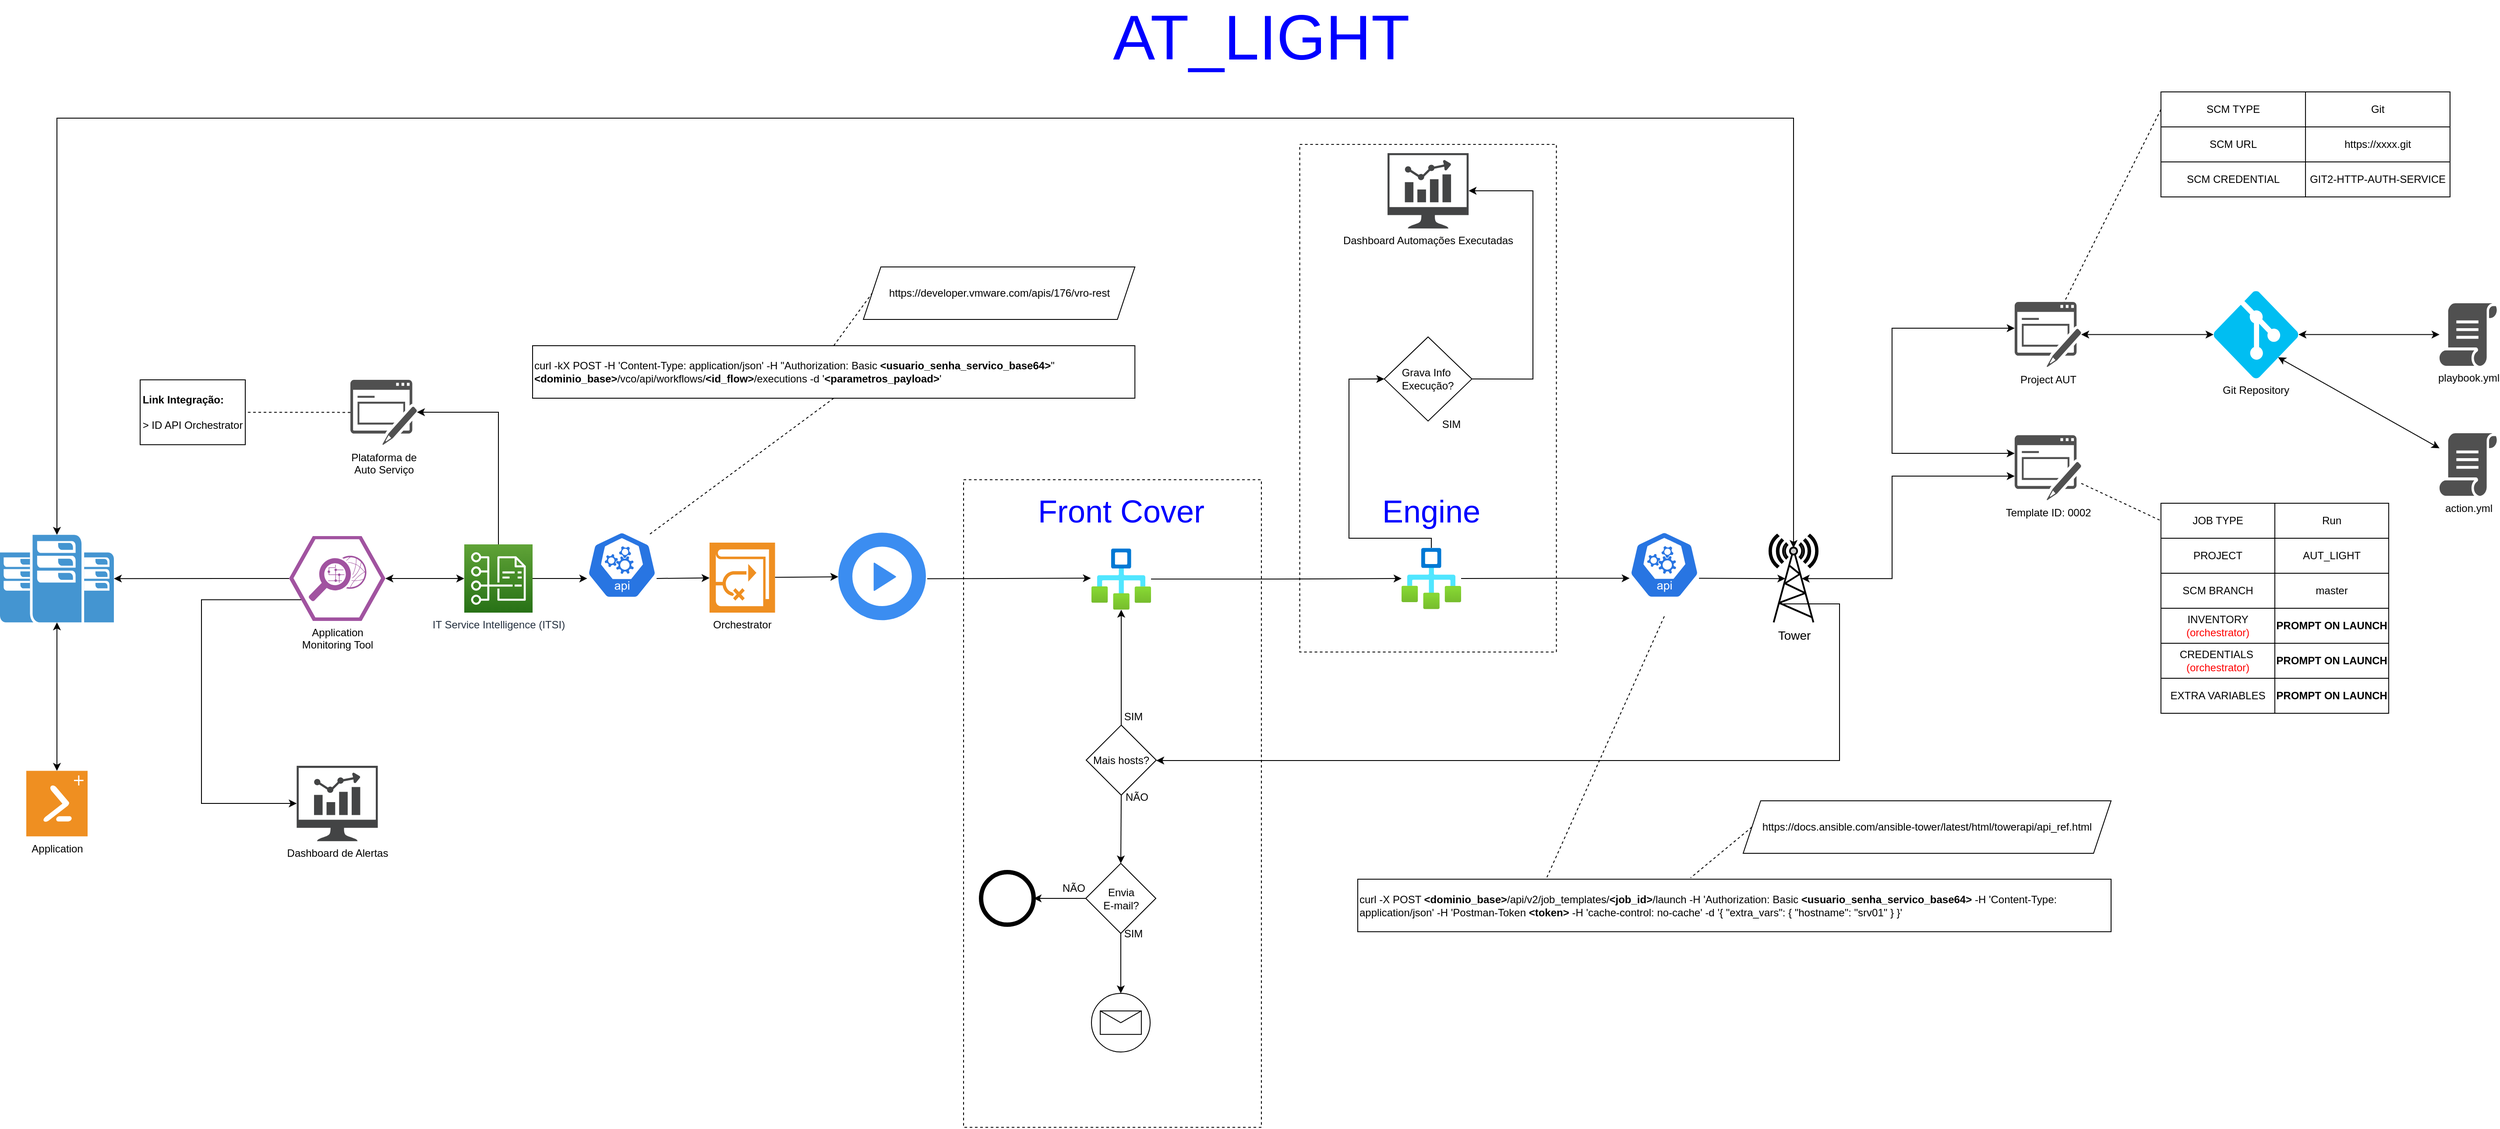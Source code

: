 <mxfile version="14.9.6" type="device"><diagram id="8mtzokOnQI0BH8-CBTKg" name="Página-1"><mxGraphModel dx="2249" dy="1991" grid="1" gridSize="10" guides="1" tooltips="1" connect="1" arrows="1" fold="1" page="1" pageScale="1" pageWidth="827" pageHeight="1169" math="0" shadow="0"><root><mxCell id="0"/><mxCell id="1" parent="0"/><mxCell id="JUAIKgMSGcR78V1vIOBp-9" value="" style="rounded=0;whiteSpace=wrap;html=1;dashed=1;" parent="1" vertex="1"><mxGeometry x="673.79" y="-960" width="293" height="580" as="geometry"/></mxCell><mxCell id="JUAIKgMSGcR78V1vIOBp-7" value="" style="rounded=0;whiteSpace=wrap;html=1;fillColor=#FFFFFF;dashed=1;" parent="1" vertex="1"><mxGeometry x="290" y="-576.9" width="340" height="740" as="geometry"/></mxCell><mxCell id="hrUodmMIo8D6uw4xbg42-2" value="" style="pointerEvents=1;shadow=0;dashed=0;html=1;strokeColor=none;fillColor=#4495D1;labelPosition=center;verticalLabelPosition=bottom;verticalAlign=top;align=center;outlineConnect=0;shape=mxgraph.veeam.data_center;" parent="1" vertex="1"><mxGeometry x="-810" y="-513.91" width="130" height="100" as="geometry"/></mxCell><mxCell id="hrUodmMIo8D6uw4xbg42-8" value="Application &lt;br&gt;Monitoring Tool" style="verticalLabelPosition=bottom;html=1;fillColor=#A153A0;strokeColor=#ffffff;verticalAlign=top;align=center;points=[[0,0.5,0],[0.125,0.25,0],[0.25,0,0],[0.5,0,0],[0.75,0,0],[0.875,0.25,0],[1,0.5,0],[0.875,0.75,0],[0.75,1,0],[0.5,1,0],[0.125,0.75,0]];pointerEvents=1;shape=mxgraph.cisco_safe.compositeIcon;bgIcon=mxgraph.cisco_safe.design.blank_device;resIcon=mxgraph.cisco_safe.design.monitoring_2;" parent="1" vertex="1"><mxGeometry x="-480" y="-512.37" width="110" height="96.75" as="geometry"/></mxCell><mxCell id="hrUodmMIo8D6uw4xbg42-10" value="" style="endArrow=classic;html=1;exitX=0;exitY=0.5;exitDx=0;exitDy=0;exitPerimeter=0;" parent="1" source="hrUodmMIo8D6uw4xbg42-8" target="hrUodmMIo8D6uw4xbg42-2" edge="1"><mxGeometry width="50" height="50" relative="1" as="geometry"><mxPoint x="-280" y="-71" as="sourcePoint"/><mxPoint x="-230" y="-121" as="targetPoint"/></mxGeometry></mxCell><mxCell id="hrUodmMIo8D6uw4xbg42-13" value="IT Service Intelligence (ITSI)" style="points=[[0,0,0],[0.25,0,0],[0.5,0,0],[0.75,0,0],[1,0,0],[0,1,0],[0.25,1,0],[0.5,1,0],[0.75,1,0],[1,1,0],[0,0.25,0],[0,0.5,0],[0,0.75,0],[1,0.25,0],[1,0.5,0],[1,0.75,0]];outlineConnect=0;fontColor=#232F3E;gradientColor=#60A337;gradientDirection=north;fillColor=#277116;strokeColor=#ffffff;dashed=0;verticalLabelPosition=bottom;verticalAlign=top;align=center;html=1;fontSize=12;fontStyle=0;aspect=fixed;shape=mxgraph.aws4.resourceIcon;resIcon=mxgraph.aws4.cost_and_usage_report;" parent="1" vertex="1"><mxGeometry x="-280" y="-503" width="78" height="78" as="geometry"/></mxCell><mxCell id="hrUodmMIo8D6uw4xbg42-14" value="" style="endArrow=classic;startArrow=classic;html=1;exitX=1;exitY=0.5;exitDx=0;exitDy=0;exitPerimeter=0;entryX=0;entryY=0.5;entryDx=0;entryDy=0;entryPerimeter=0;" parent="1" source="hrUodmMIo8D6uw4xbg42-8" target="hrUodmMIo8D6uw4xbg42-13" edge="1"><mxGeometry width="50" height="50" relative="1" as="geometry"><mxPoint x="-360" y="-81" as="sourcePoint"/><mxPoint x="-240" y="-81" as="targetPoint"/></mxGeometry></mxCell><mxCell id="hrUodmMIo8D6uw4xbg42-15" value="Orchestrator" style="shadow=0;dashed=0;html=1;strokeColor=none;fillColor=#EF8F21;labelPosition=center;verticalLabelPosition=bottom;verticalAlign=top;align=center;outlineConnect=0;shape=mxgraph.veeam.availability_orchestrator;" parent="1" vertex="1"><mxGeometry y="-505" width="74.8" height="80" as="geometry"/></mxCell><mxCell id="hrUodmMIo8D6uw4xbg42-18" value="curl -kX POST -H 'Content-Type: application/json' -H &quot;Authorization: Basic &lt;b&gt;&amp;lt;usuario_senha_servico_base64&amp;gt;&lt;/b&gt;&quot; &lt;b&gt;&amp;lt;dominio_base&amp;gt;&lt;/b&gt;/vco/api/workflows/&lt;b&gt;&amp;lt;id_flow&amp;gt;&lt;/b&gt;/executions -d '&lt;b&gt;&amp;lt;parametros_payload&amp;gt;&lt;/b&gt;'" style="rounded=0;whiteSpace=wrap;html=1;align=left;" parent="1" vertex="1"><mxGeometry x="-202" y="-730" width="687.6" height="60" as="geometry"/></mxCell><mxCell id="hrUodmMIo8D6uw4xbg42-19" value="" style="endArrow=none;dashed=1;html=1;exitX=0.5;exitY=1;exitDx=0;exitDy=0;entryX=0.9;entryY=0.2;entryDx=0;entryDy=0;entryPerimeter=0;" parent="1" source="hrUodmMIo8D6uw4xbg42-18" target="hrUodmMIo8D6uw4xbg42-23" edge="1"><mxGeometry width="50" height="50" relative="1" as="geometry"><mxPoint x="-430" y="-181" as="sourcePoint"/><mxPoint x="-130" y="-486.271" as="targetPoint"/></mxGeometry></mxCell><mxCell id="hrUodmMIo8D6uw4xbg42-20" value="" style="endArrow=classic;html=1;exitX=0.995;exitY=0.63;exitDx=0;exitDy=0;exitPerimeter=0;" parent="1" source="hrUodmMIo8D6uw4xbg42-23" target="hrUodmMIo8D6uw4xbg42-15" edge="1"><mxGeometry width="50" height="50" relative="1" as="geometry"><mxPoint x="-93.2" y="-464.155" as="sourcePoint"/><mxPoint x="-400" y="-111" as="targetPoint"/></mxGeometry></mxCell><mxCell id="hrUodmMIo8D6uw4xbg42-23" value="" style="html=1;dashed=0;whitespace=wrap;fillColor=#2875E2;strokeColor=#ffffff;points=[[0.005,0.63,0],[0.1,0.2,0],[0.9,0.2,0],[0.5,0,0],[0.995,0.63,0],[0.72,0.99,0],[0.5,1,0],[0.28,0.99,0]];shape=mxgraph.kubernetes.icon;prIcon=api" parent="1" vertex="1"><mxGeometry x="-140" y="-538.4" width="80" height="118" as="geometry"/></mxCell><mxCell id="hrUodmMIo8D6uw4xbg42-24" value="Application" style="shadow=0;dashed=0;html=1;strokeColor=none;fillColor=#EF8F21;labelPosition=center;verticalLabelPosition=bottom;verticalAlign=top;align=center;outlineConnect=0;shape=mxgraph.veeam.2d.powershell_extension;" parent="1" vertex="1"><mxGeometry x="-780" y="-244.21" width="70" height="74.8" as="geometry"/></mxCell><mxCell id="hrUodmMIo8D6uw4xbg42-25" value="" style="endArrow=classic;startArrow=classic;html=1;" parent="1" source="hrUodmMIo8D6uw4xbg42-24" target="hrUodmMIo8D6uw4xbg42-2" edge="1"><mxGeometry width="50" height="50" relative="1" as="geometry"><mxPoint x="-400" y="-150.91" as="sourcePoint"/><mxPoint x="-350" y="-200.91" as="targetPoint"/></mxGeometry></mxCell><mxCell id="hrUodmMIo8D6uw4xbg42-28" value="" style="endArrow=classic;html=1;entryX=0.005;entryY=0.63;entryDx=0;entryDy=0;entryPerimeter=0;endFill=1;" parent="1" target="hrUodmMIo8D6uw4xbg42-23" edge="1"><mxGeometry width="50" height="50" relative="1" as="geometry"><mxPoint x="-202" y="-464" as="sourcePoint"/><mxPoint x="-150" y="-461" as="targetPoint"/></mxGeometry></mxCell><mxCell id="hrUodmMIo8D6uw4xbg42-26" value="" style="aspect=fixed;html=1;points=[];align=center;image;fontSize=12;image=img/lib/azure2/general/Workflow.svg;" parent="1" vertex="1"><mxGeometry x="436" y="-498.36" width="68" height="70" as="geometry"/></mxCell><mxCell id="hrUodmMIo8D6uw4xbg42-29" value="" style="endArrow=classic;html=1;" parent="1" source="hrUodmMIo8D6uw4xbg42-15" target="BDwKQu6M40_3G6sZ1BC3-562" edge="1"><mxGeometry width="50" height="50" relative="1" as="geometry"><mxPoint x="280.8" y="-459.907" as="sourcePoint"/><mxPoint x="80" y="-191" as="targetPoint"/></mxGeometry></mxCell><mxCell id="hrUodmMIo8D6uw4xbg42-30" value="&lt;font style=&quot;font-size: 36px&quot; color=&quot;#0000ff&quot;&gt;Front Cover&lt;/font&gt;" style="text;html=1;strokeColor=none;fillColor=none;align=center;verticalAlign=middle;whiteSpace=wrap;rounded=0;" parent="1" vertex="1"><mxGeometry x="355" y="-571.37" width="230" height="60" as="geometry"/></mxCell><mxCell id="hrUodmMIo8D6uw4xbg42-32" value="&lt;div style=&quot;text-align: left&quot;&gt;&lt;b&gt;Link Integração:&lt;br&gt;&lt;br&gt;&lt;/b&gt;&lt;/div&gt;&amp;gt; ID API Orchestrator" style="rounded=0;whiteSpace=wrap;html=1;" parent="1" vertex="1"><mxGeometry x="-650" y="-691" width="120" height="74.12" as="geometry"/></mxCell><mxCell id="hrUodmMIo8D6uw4xbg42-33" value="" style="endArrow=none;dashed=1;html=1;entryX=1;entryY=0.5;entryDx=0;entryDy=0;" parent="1" source="hrUodmMIo8D6uw4xbg42-34" target="hrUodmMIo8D6uw4xbg42-32" edge="1"><mxGeometry width="50" height="50" relative="1" as="geometry"><mxPoint x="-360" y="-601" as="sourcePoint"/><mxPoint x="-360" y="-591" as="targetPoint"/></mxGeometry></mxCell><mxCell id="hrUodmMIo8D6uw4xbg42-34" value="Plataforma de&lt;br&gt;Auto Serviço" style="pointerEvents=1;shadow=0;dashed=0;html=1;strokeColor=none;fillColor=#505050;labelPosition=center;verticalLabelPosition=bottom;verticalAlign=top;outlineConnect=0;align=center;shape=mxgraph.office.concepts.form;" parent="1" vertex="1"><mxGeometry x="-410" y="-691" width="76" height="74.5" as="geometry"/></mxCell><mxCell id="hrUodmMIo8D6uw4xbg42-35" value="" style="endArrow=classic;html=1;exitX=0.5;exitY=0;exitDx=0;exitDy=0;exitPerimeter=0;rounded=0;edgeStyle=orthogonalEdgeStyle;" parent="1" source="hrUodmMIo8D6uw4xbg42-13" target="hrUodmMIo8D6uw4xbg42-34" edge="1"><mxGeometry width="50" height="50" relative="1" as="geometry"><mxPoint x="-270" y="-271" as="sourcePoint"/><mxPoint x="-220" y="-321" as="targetPoint"/><Array as="points"><mxPoint x="-241" y="-654"/></Array></mxGeometry></mxCell><mxCell id="BDwKQu6M40_3G6sZ1BC3-98" value="" style="endArrow=classic;html=1;edgeStyle=orthogonalEdgeStyle;rounded=0;" parent="1" source="hrUodmMIo8D6uw4xbg42-26" target="BDwKQu6M40_3G6sZ1BC3-363" edge="1"><mxGeometry width="50" height="50" relative="1" as="geometry"><mxPoint x="726" y="180.09" as="sourcePoint"/><mxPoint x="720" y="-463" as="targetPoint"/></mxGeometry></mxCell><mxCell id="BDwKQu6M40_3G6sZ1BC3-105" value="action.yml" style="pointerEvents=1;shadow=0;dashed=0;html=1;strokeColor=none;fillColor=#505050;labelPosition=center;verticalLabelPosition=bottom;verticalAlign=top;outlineConnect=0;align=center;shape=mxgraph.office.concepts.script;" parent="1" vertex="1"><mxGeometry x="1974.94" y="-630.0" width="66" height="71.62" as="geometry"/></mxCell><mxCell id="BDwKQu6M40_3G6sZ1BC3-363" value="" style="aspect=fixed;html=1;points=[];align=center;image;fontSize=12;image=img/lib/azure2/general/Workflow.svg;" parent="1" vertex="1"><mxGeometry x="790" y="-499" width="68" height="70" as="geometry"/></mxCell><mxCell id="BDwKQu6M40_3G6sZ1BC3-364" value="&lt;font style=&quot;font-size: 36px&quot; color=&quot;#0000ff&quot;&gt;Engine&lt;/font&gt;" style="text;html=1;strokeColor=none;fillColor=none;align=center;verticalAlign=middle;whiteSpace=wrap;rounded=0;" parent="1" vertex="1"><mxGeometry x="709" y="-571.37" width="230" height="60" as="geometry"/></mxCell><mxCell id="BDwKQu6M40_3G6sZ1BC3-461" value="Dashboard Automações Executadas" style="pointerEvents=1;shadow=0;dashed=0;html=1;strokeColor=none;fillColor=#434445;aspect=fixed;labelPosition=center;verticalLabelPosition=bottom;verticalAlign=top;align=center;outlineConnect=0;shape=mxgraph.vvd.nsx_dashboard;" parent="1" vertex="1"><mxGeometry x="774" y="-950.0" width="92.58" height="86.1" as="geometry"/></mxCell><mxCell id="BDwKQu6M40_3G6sZ1BC3-462" value="Grava Info&amp;nbsp;&lt;br&gt;Execução?" style="rhombus;whiteSpace=wrap;html=1;" parent="1" vertex="1"><mxGeometry x="770.29" y="-740" width="100" height="96.1" as="geometry"/></mxCell><mxCell id="BDwKQu6M40_3G6sZ1BC3-463" value="" style="endArrow=classic;html=1;strokeColor=#000000;exitX=1;exitY=0.5;exitDx=0;exitDy=0;edgeStyle=orthogonalEdgeStyle;rounded=0;" parent="1" source="BDwKQu6M40_3G6sZ1BC3-462" target="BDwKQu6M40_3G6sZ1BC3-461" edge="1"><mxGeometry width="50" height="50" relative="1" as="geometry"><mxPoint x="1171.21" y="-1661.27" as="sourcePoint"/><mxPoint x="1221.21" y="-1711.27" as="targetPoint"/><Array as="points"><mxPoint x="940" y="-692"/><mxPoint x="940" y="-907"/></Array></mxGeometry></mxCell><mxCell id="BDwKQu6M40_3G6sZ1BC3-490" value="&lt;font style=&quot;font-size: 14px&quot;&gt;Tower&lt;/font&gt;" style="verticalAlign=top;verticalLabelPosition=bottom;labelPosition=center;align=center;html=1;outlineConnect=0;fillColor=#CCCCCC;gradientColor=none;gradientDirection=north;strokeWidth=2;shape=mxgraph.networks.radio_tower;" parent="1" vertex="1"><mxGeometry x="1210" y="-513.91" width="55" height="100" as="geometry"/></mxCell><mxCell id="BDwKQu6M40_3G6sZ1BC3-491" value="" style="endArrow=classic;html=1;strokeColor=#000000;entryX=0.005;entryY=0.63;entryDx=0;entryDy=0;entryPerimeter=0;" parent="1" source="BDwKQu6M40_3G6sZ1BC3-363" target="BDwKQu6M40_3G6sZ1BC3-493" edge="1"><mxGeometry width="50" height="50" relative="1" as="geometry"><mxPoint x="1443" y="-1211.704" as="sourcePoint"/><mxPoint x="1730" y="-1070" as="targetPoint"/></mxGeometry></mxCell><mxCell id="BDwKQu6M40_3G6sZ1BC3-493" value="" style="html=1;dashed=0;whitespace=wrap;fillColor=#2875E2;strokeColor=#ffffff;points=[[0.005,0.63,0],[0.1,0.2,0],[0.9,0.2,0],[0.5,0,0],[0.995,0.63,0],[0.72,0.99,0],[0.5,1,0],[0.28,0.99,0]];shape=mxgraph.kubernetes.icon;prIcon=api" parent="1" vertex="1"><mxGeometry x="1050" y="-538.4" width="80" height="117.62" as="geometry"/></mxCell><mxCell id="BDwKQu6M40_3G6sZ1BC3-495" value="" style="endArrow=classic;html=1;strokeColor=#000000;exitX=0.995;exitY=0.63;exitDx=0;exitDy=0;exitPerimeter=0;entryX=0.33;entryY=0.5;entryDx=0;entryDy=0;entryPerimeter=0;" parent="1" source="BDwKQu6M40_3G6sZ1BC3-493" target="BDwKQu6M40_3G6sZ1BC3-490" edge="1"><mxGeometry width="50" height="50" relative="1" as="geometry"><mxPoint x="1750" y="-590" as="sourcePoint"/><mxPoint x="1800" y="-640" as="targetPoint"/></mxGeometry></mxCell><mxCell id="BDwKQu6M40_3G6sZ1BC3-497" value="Template ID: 0002" style="pointerEvents=1;shadow=0;dashed=0;html=1;strokeColor=none;fillColor=#505050;labelPosition=center;verticalLabelPosition=bottom;verticalAlign=top;outlineConnect=0;align=center;shape=mxgraph.office.concepts.form;" parent="1" vertex="1"><mxGeometry x="1489.94" y="-627.78" width="76" height="74.5" as="geometry"/></mxCell><mxCell id="BDwKQu6M40_3G6sZ1BC3-498" value="" style="shape=table;html=1;whiteSpace=wrap;startSize=0;container=1;collapsible=0;childLayout=tableLayout;" parent="1" vertex="1"><mxGeometry x="1656.94" y="-550" width="260" height="240" as="geometry"/></mxCell><mxCell id="BDwKQu6M40_3G6sZ1BC3-502" style="shape=partialRectangle;html=1;whiteSpace=wrap;collapsible=0;dropTarget=0;pointerEvents=0;fillColor=none;top=0;left=0;bottom=0;right=0;points=[[0,0.5],[1,0.5]];portConstraint=eastwest;" parent="BDwKQu6M40_3G6sZ1BC3-498" vertex="1"><mxGeometry width="260" height="40" as="geometry"/></mxCell><mxCell id="BDwKQu6M40_3G6sZ1BC3-503" value="&lt;span&gt;JOB TYPE&lt;/span&gt;" style="shape=partialRectangle;html=1;whiteSpace=wrap;connectable=0;fillColor=none;top=0;left=0;bottom=0;right=0;overflow=hidden;pointerEvents=1;" parent="BDwKQu6M40_3G6sZ1BC3-502" vertex="1"><mxGeometry width="130" height="40" as="geometry"/></mxCell><mxCell id="BDwKQu6M40_3G6sZ1BC3-504" value="Run" style="shape=partialRectangle;html=1;whiteSpace=wrap;connectable=0;fillColor=none;top=0;left=0;bottom=0;right=0;overflow=hidden;pointerEvents=1;" parent="BDwKQu6M40_3G6sZ1BC3-502" vertex="1"><mxGeometry x="130" width="130" height="40" as="geometry"/></mxCell><mxCell id="BDwKQu6M40_3G6sZ1BC3-505" style="shape=partialRectangle;html=1;whiteSpace=wrap;collapsible=0;dropTarget=0;pointerEvents=0;fillColor=none;top=0;left=0;bottom=0;right=0;points=[[0,0.5],[1,0.5]];portConstraint=eastwest;" parent="BDwKQu6M40_3G6sZ1BC3-498" vertex="1"><mxGeometry y="40" width="260" height="40" as="geometry"/></mxCell><mxCell id="BDwKQu6M40_3G6sZ1BC3-506" value="PROJECT" style="shape=partialRectangle;html=1;whiteSpace=wrap;connectable=0;fillColor=none;top=0;left=0;bottom=0;right=0;overflow=hidden;pointerEvents=1;" parent="BDwKQu6M40_3G6sZ1BC3-505" vertex="1"><mxGeometry width="130" height="40" as="geometry"/></mxCell><mxCell id="BDwKQu6M40_3G6sZ1BC3-507" value="AUT_LIGHT" style="shape=partialRectangle;html=1;whiteSpace=wrap;connectable=0;fillColor=none;top=0;left=0;bottom=0;right=0;overflow=hidden;pointerEvents=1;" parent="BDwKQu6M40_3G6sZ1BC3-505" vertex="1"><mxGeometry x="130" width="130" height="40" as="geometry"/></mxCell><mxCell id="BDwKQu6M40_3G6sZ1BC3-508" style="shape=partialRectangle;html=1;whiteSpace=wrap;collapsible=0;dropTarget=0;pointerEvents=0;fillColor=none;top=0;left=0;bottom=0;right=0;points=[[0,0.5],[1,0.5]];portConstraint=eastwest;" parent="BDwKQu6M40_3G6sZ1BC3-498" vertex="1"><mxGeometry y="80" width="260" height="40" as="geometry"/></mxCell><mxCell id="BDwKQu6M40_3G6sZ1BC3-509" value="SCM BRANCH" style="shape=partialRectangle;html=1;whiteSpace=wrap;connectable=0;fillColor=none;top=0;left=0;bottom=0;right=0;overflow=hidden;pointerEvents=1;" parent="BDwKQu6M40_3G6sZ1BC3-508" vertex="1"><mxGeometry width="130" height="40" as="geometry"/></mxCell><mxCell id="BDwKQu6M40_3G6sZ1BC3-510" value="master" style="shape=partialRectangle;html=1;whiteSpace=wrap;connectable=0;fillColor=none;top=0;left=0;bottom=0;right=0;overflow=hidden;pointerEvents=1;" parent="BDwKQu6M40_3G6sZ1BC3-508" vertex="1"><mxGeometry x="130" width="130" height="40" as="geometry"/></mxCell><mxCell id="BDwKQu6M40_3G6sZ1BC3-511" style="shape=partialRectangle;html=1;whiteSpace=wrap;collapsible=0;dropTarget=0;pointerEvents=0;fillColor=none;top=0;left=0;bottom=0;right=0;points=[[0,0.5],[1,0.5]];portConstraint=eastwest;" parent="BDwKQu6M40_3G6sZ1BC3-498" vertex="1"><mxGeometry y="120" width="260" height="40" as="geometry"/></mxCell><mxCell id="BDwKQu6M40_3G6sZ1BC3-512" value="INVENTORY &lt;font color=&quot;#ff0000&quot;&gt;(orchestrator)&lt;/font&gt;" style="shape=partialRectangle;html=1;whiteSpace=wrap;connectable=0;fillColor=none;top=0;left=0;bottom=0;right=0;overflow=hidden;pointerEvents=1;" parent="BDwKQu6M40_3G6sZ1BC3-511" vertex="1"><mxGeometry width="130" height="40" as="geometry"/></mxCell><mxCell id="BDwKQu6M40_3G6sZ1BC3-513" value="&lt;b&gt;PROMPT ON LAUNCH&lt;/b&gt;" style="shape=partialRectangle;html=1;whiteSpace=wrap;connectable=0;fillColor=none;top=0;left=0;bottom=0;right=0;overflow=hidden;pointerEvents=1;" parent="BDwKQu6M40_3G6sZ1BC3-511" vertex="1"><mxGeometry x="130" width="130" height="40" as="geometry"/></mxCell><mxCell id="BDwKQu6M40_3G6sZ1BC3-514" style="shape=partialRectangle;html=1;whiteSpace=wrap;collapsible=0;dropTarget=0;pointerEvents=0;fillColor=none;top=0;left=0;bottom=0;right=0;points=[[0,0.5],[1,0.5]];portConstraint=eastwest;" parent="BDwKQu6M40_3G6sZ1BC3-498" vertex="1"><mxGeometry y="160" width="260" height="40" as="geometry"/></mxCell><mxCell id="BDwKQu6M40_3G6sZ1BC3-515" value="CREDENTIALS&amp;nbsp;&lt;br&gt;&lt;span style=&quot;color: rgb(255 , 0 , 0)&quot;&gt;(orchestrator)&lt;/span&gt;" style="shape=partialRectangle;html=1;whiteSpace=wrap;connectable=0;fillColor=none;top=0;left=0;bottom=0;right=0;overflow=hidden;pointerEvents=1;" parent="BDwKQu6M40_3G6sZ1BC3-514" vertex="1"><mxGeometry width="130" height="40" as="geometry"/></mxCell><mxCell id="BDwKQu6M40_3G6sZ1BC3-516" value="&lt;b&gt;PROMPT ON LAUNCH&lt;/b&gt;" style="shape=partialRectangle;html=1;whiteSpace=wrap;connectable=0;fillColor=none;top=0;left=0;bottom=0;right=0;overflow=hidden;pointerEvents=1;" parent="BDwKQu6M40_3G6sZ1BC3-514" vertex="1"><mxGeometry x="130" width="130" height="40" as="geometry"/></mxCell><mxCell id="BDwKQu6M40_3G6sZ1BC3-520" style="shape=partialRectangle;html=1;whiteSpace=wrap;collapsible=0;dropTarget=0;pointerEvents=0;fillColor=none;top=0;left=0;bottom=0;right=0;points=[[0,0.5],[1,0.5]];portConstraint=eastwest;" parent="BDwKQu6M40_3G6sZ1BC3-498" vertex="1"><mxGeometry y="200" width="260" height="40" as="geometry"/></mxCell><mxCell id="BDwKQu6M40_3G6sZ1BC3-521" value="EXTRA VARIABLES" style="shape=partialRectangle;html=1;whiteSpace=wrap;connectable=0;fillColor=none;top=0;left=0;bottom=0;right=0;overflow=hidden;pointerEvents=1;" parent="BDwKQu6M40_3G6sZ1BC3-520" vertex="1"><mxGeometry width="130" height="40" as="geometry"/></mxCell><mxCell id="BDwKQu6M40_3G6sZ1BC3-522" value="&lt;b&gt;PROMPT ON LAUNCH&lt;/b&gt;" style="shape=partialRectangle;html=1;whiteSpace=wrap;connectable=0;fillColor=none;top=0;left=0;bottom=0;right=0;overflow=hidden;pointerEvents=1;" parent="BDwKQu6M40_3G6sZ1BC3-520" vertex="1"><mxGeometry x="130" width="130" height="40" as="geometry"/></mxCell><mxCell id="BDwKQu6M40_3G6sZ1BC3-525" value="" style="endArrow=classic;html=1;fontColor=#000000;strokeColor=#000000;endFill=1;edgeStyle=orthogonalEdgeStyle;rounded=0;startArrow=classic;startFill=1;exitX=0.67;exitY=0.5;exitDx=0;exitDy=0;exitPerimeter=0;" parent="1" source="BDwKQu6M40_3G6sZ1BC3-490" target="BDwKQu6M40_3G6sZ1BC3-497" edge="1"><mxGeometry width="50" height="50" relative="1" as="geometry"><mxPoint x="1320" y="-311" as="sourcePoint"/><mxPoint x="1913" y="-300" as="targetPoint"/><Array as="points"><mxPoint x="1350" y="-464"/><mxPoint x="1350" y="-581"/></Array></mxGeometry></mxCell><mxCell id="BDwKQu6M40_3G6sZ1BC3-526" value="Project AUT" style="pointerEvents=1;shadow=0;dashed=0;html=1;strokeColor=none;fillColor=#505050;labelPosition=center;verticalLabelPosition=bottom;verticalAlign=top;outlineConnect=0;align=center;shape=mxgraph.office.concepts.form;" parent="1" vertex="1"><mxGeometry x="1489.94" y="-780.0" width="76" height="74.5" as="geometry"/></mxCell><mxCell id="BDwKQu6M40_3G6sZ1BC3-527" value="" style="shape=table;html=1;whiteSpace=wrap;startSize=0;container=1;collapsible=0;childLayout=tableLayout;" parent="1" vertex="1"><mxGeometry x="1656.94" y="-1020.0" width="330" height="120" as="geometry"/></mxCell><mxCell id="BDwKQu6M40_3G6sZ1BC3-528" style="shape=partialRectangle;html=1;whiteSpace=wrap;collapsible=0;dropTarget=0;pointerEvents=0;fillColor=none;top=0;left=0;bottom=0;right=0;points=[[0,0.5],[1,0.5]];portConstraint=eastwest;" parent="BDwKQu6M40_3G6sZ1BC3-527" vertex="1"><mxGeometry width="330" height="40" as="geometry"/></mxCell><mxCell id="BDwKQu6M40_3G6sZ1BC3-529" value="SCM TYPE" style="shape=partialRectangle;html=1;whiteSpace=wrap;connectable=0;fillColor=none;top=0;left=0;bottom=0;right=0;overflow=hidden;pointerEvents=1;" parent="BDwKQu6M40_3G6sZ1BC3-528" vertex="1"><mxGeometry width="165" height="40" as="geometry"/></mxCell><mxCell id="BDwKQu6M40_3G6sZ1BC3-530" value="Git" style="shape=partialRectangle;html=1;whiteSpace=wrap;connectable=0;fillColor=none;top=0;left=0;bottom=0;right=0;overflow=hidden;pointerEvents=1;" parent="BDwKQu6M40_3G6sZ1BC3-528" vertex="1"><mxGeometry x="165" width="165" height="40" as="geometry"/></mxCell><mxCell id="BDwKQu6M40_3G6sZ1BC3-531" style="shape=partialRectangle;html=1;whiteSpace=wrap;collapsible=0;dropTarget=0;pointerEvents=0;fillColor=none;top=0;left=0;bottom=0;right=0;points=[[0,0.5],[1,0.5]];portConstraint=eastwest;" parent="BDwKQu6M40_3G6sZ1BC3-527" vertex="1"><mxGeometry y="40" width="330" height="40" as="geometry"/></mxCell><mxCell id="BDwKQu6M40_3G6sZ1BC3-532" value="SCM URL" style="shape=partialRectangle;html=1;whiteSpace=wrap;connectable=0;fillColor=none;top=0;left=0;bottom=0;right=0;overflow=hidden;pointerEvents=1;" parent="BDwKQu6M40_3G6sZ1BC3-531" vertex="1"><mxGeometry width="165" height="40" as="geometry"/></mxCell><mxCell id="BDwKQu6M40_3G6sZ1BC3-533" value="https://xxxx.git" style="shape=partialRectangle;html=1;whiteSpace=wrap;connectable=0;fillColor=none;top=0;left=0;bottom=0;right=0;overflow=hidden;pointerEvents=1;" parent="BDwKQu6M40_3G6sZ1BC3-531" vertex="1"><mxGeometry x="165" width="165" height="40" as="geometry"/></mxCell><mxCell id="BDwKQu6M40_3G6sZ1BC3-534" style="shape=partialRectangle;html=1;whiteSpace=wrap;collapsible=0;dropTarget=0;pointerEvents=0;fillColor=none;top=0;left=0;bottom=0;right=0;points=[[0,0.5],[1,0.5]];portConstraint=eastwest;" parent="BDwKQu6M40_3G6sZ1BC3-527" vertex="1"><mxGeometry y="80" width="330" height="40" as="geometry"/></mxCell><mxCell id="BDwKQu6M40_3G6sZ1BC3-535" value="SCM CREDENTIAL" style="shape=partialRectangle;html=1;whiteSpace=wrap;connectable=0;fillColor=none;top=0;left=0;bottom=0;right=0;overflow=hidden;pointerEvents=1;" parent="BDwKQu6M40_3G6sZ1BC3-534" vertex="1"><mxGeometry width="165" height="40" as="geometry"/></mxCell><mxCell id="BDwKQu6M40_3G6sZ1BC3-536" value="GIT2-HTTP-AUTH-SERVICE" style="shape=partialRectangle;html=1;whiteSpace=wrap;connectable=0;fillColor=none;top=0;left=0;bottom=0;right=0;overflow=hidden;pointerEvents=1;" parent="BDwKQu6M40_3G6sZ1BC3-534" vertex="1"><mxGeometry x="165" width="165" height="40" as="geometry"/></mxCell><mxCell id="BDwKQu6M40_3G6sZ1BC3-547" value="" style="endArrow=classic;html=1;fontColor=#000000;strokeColor=#000000;startArrow=classic;startFill=1;rounded=0;edgeStyle=orthogonalEdgeStyle;" parent="1" source="BDwKQu6M40_3G6sZ1BC3-497" target="BDwKQu6M40_3G6sZ1BC3-526" edge="1"><mxGeometry width="50" height="50" relative="1" as="geometry"><mxPoint x="1619.94" y="-337.25" as="sourcePoint"/><mxPoint x="1669.94" y="-387.25" as="targetPoint"/><Array as="points"><mxPoint x="1349.94" y="-607"/><mxPoint x="1349.94" y="-750"/></Array></mxGeometry></mxCell><mxCell id="BDwKQu6M40_3G6sZ1BC3-548" value="Git Repository" style="verticalLabelPosition=bottom;html=1;verticalAlign=top;align=center;strokeColor=none;fillColor=#00BEF2;shape=mxgraph.azure.git_repository;fontColor=#000000;" parent="1" vertex="1"><mxGeometry x="1716.94" y="-792.75" width="97" height="100" as="geometry"/></mxCell><mxCell id="BDwKQu6M40_3G6sZ1BC3-549" value="" style="endArrow=classic;startArrow=classic;html=1;fontColor=#000000;strokeColor=#000000;entryX=0;entryY=0.5;entryDx=0;entryDy=0;entryPerimeter=0;" parent="1" source="BDwKQu6M40_3G6sZ1BC3-526" target="BDwKQu6M40_3G6sZ1BC3-548" edge="1"><mxGeometry width="50" height="50" relative="1" as="geometry"><mxPoint x="1889.94" y="-442.59" as="sourcePoint"/><mxPoint x="1939.94" y="-492.59" as="targetPoint"/></mxGeometry></mxCell><mxCell id="BDwKQu6M40_3G6sZ1BC3-550" value="playbook.yml" style="pointerEvents=1;shadow=0;dashed=0;html=1;strokeColor=none;fillColor=#505050;labelPosition=center;verticalLabelPosition=bottom;verticalAlign=top;outlineConnect=0;align=center;shape=mxgraph.office.concepts.script;" parent="1" vertex="1"><mxGeometry x="1974.94" y="-778.56" width="66" height="71.62" as="geometry"/></mxCell><mxCell id="BDwKQu6M40_3G6sZ1BC3-551" value="" style="endArrow=classic;html=1;fontColor=#000000;strokeColor=#000000;exitX=1;exitY=0.5;exitDx=0;exitDy=0;exitPerimeter=0;startArrow=classic;startFill=1;" parent="1" source="BDwKQu6M40_3G6sZ1BC3-548" target="BDwKQu6M40_3G6sZ1BC3-550" edge="1"><mxGeometry width="50" height="50" relative="1" as="geometry"><mxPoint x="2196.94" y="-142.25" as="sourcePoint"/><mxPoint x="2246.94" y="-192.25" as="targetPoint"/></mxGeometry></mxCell><mxCell id="BDwKQu6M40_3G6sZ1BC3-553" value="Mais hosts?" style="rhombus;whiteSpace=wrap;html=1;fontColor=#000000;strokeColor=#000000;" parent="1" vertex="1"><mxGeometry x="430" y="-296.46" width="80" height="80" as="geometry"/></mxCell><mxCell id="BDwKQu6M40_3G6sZ1BC3-556" value="" style="endArrow=classic;html=1;fontColor=#000000;strokeColor=#000000;edgeStyle=orthogonalEdgeStyle;startArrow=classic;startFill=1;rounded=0;exitX=0.5;exitY=0.15;exitDx=0;exitDy=0;exitPerimeter=0;" parent="1" source="BDwKQu6M40_3G6sZ1BC3-490" target="hrUodmMIo8D6uw4xbg42-2" edge="1"><mxGeometry width="50" height="50" relative="1" as="geometry"><mxPoint x="1070" y="-780" as="sourcePoint"/><mxPoint x="2168" y="-1380" as="targetPoint"/><Array as="points"><mxPoint x="1238" y="-990"/><mxPoint x="-745" y="-990"/></Array></mxGeometry></mxCell><mxCell id="BDwKQu6M40_3G6sZ1BC3-558" value="SIM" style="text;html=1;strokeColor=none;fillColor=none;align=center;verticalAlign=middle;whiteSpace=wrap;rounded=0;fontColor=#000000;" parent="1" vertex="1"><mxGeometry x="826.58" y="-650" width="40" height="20" as="geometry"/></mxCell><mxCell id="BDwKQu6M40_3G6sZ1BC3-560" value="SIM" style="text;html=1;strokeColor=none;fillColor=none;align=center;verticalAlign=middle;whiteSpace=wrap;rounded=0;fontColor=#000000;" parent="1" vertex="1"><mxGeometry x="464" y="-316.46" width="40" height="20" as="geometry"/></mxCell><mxCell id="BDwKQu6M40_3G6sZ1BC3-563" value="" style="points=[[0.145,0.145,0],[0.5,0,0],[0.855,0.145,0],[1,0.5,0],[0.855,0.855,0],[0.5,1,0],[0.145,0.855,0],[0,0.5,0]];shape=mxgraph.bpmn.event;html=1;verticalLabelPosition=bottom;labelBackgroundColor=#ffffff;verticalAlign=top;align=center;perimeter=ellipsePerimeter;outlineConnect=0;aspect=fixed;outline=standard;symbol=message;fontColor=#000000;strokeColor=#000000;" parent="1" vertex="1"><mxGeometry x="436" y="10.0" width="67" height="67" as="geometry"/></mxCell><mxCell id="BDwKQu6M40_3G6sZ1BC3-562" value="" style="html=1;aspect=fixed;strokeColor=none;shadow=0;align=center;verticalAlign=top;fillColor=#3B8DF1;shape=mxgraph.gcp2.play_start;fontColor=#000000;" parent="1" vertex="1"><mxGeometry x="147" y="-516.4" width="100" height="100" as="geometry"/></mxCell><mxCell id="BDwKQu6M40_3G6sZ1BC3-565" value="" style="endArrow=classic;html=1;fontColor=#000000;strokeColor=#000000;exitX=1.015;exitY=0.527;exitDx=0;exitDy=0;exitPerimeter=0;entryX=-0.01;entryY=0.486;entryDx=0;entryDy=0;entryPerimeter=0;" parent="1" source="BDwKQu6M40_3G6sZ1BC3-562" target="hrUodmMIo8D6uw4xbg42-26" edge="1"><mxGeometry width="50" height="50" relative="1" as="geometry"><mxPoint x="270" y="-464" as="sourcePoint"/><mxPoint x="436" y="-470" as="targetPoint"/></mxGeometry></mxCell><mxCell id="BDwKQu6M40_3G6sZ1BC3-567" value="" style="shape=ellipse;html=1;dashed=0;whitespace=wrap;aspect=fixed;strokeWidth=5;perimeter=ellipsePerimeter;fontColor=#000000;" parent="1" vertex="1"><mxGeometry x="310" y="-128.46" width="60" height="60" as="geometry"/></mxCell><mxCell id="BDwKQu6M40_3G6sZ1BC3-568" value="Envia &lt;br&gt;E-mail?" style="rhombus;whiteSpace=wrap;html=1;fontColor=#000000;strokeColor=#000000;" parent="1" vertex="1"><mxGeometry x="429.5" y="-138.46" width="80" height="80" as="geometry"/></mxCell><mxCell id="BDwKQu6M40_3G6sZ1BC3-569" value="" style="endArrow=classic;html=1;fontColor=#000000;strokeColor=#000000;exitX=0.5;exitY=1;exitDx=0;exitDy=0;entryX=0.5;entryY=0;entryDx=0;entryDy=0;" parent="1" source="BDwKQu6M40_3G6sZ1BC3-553" target="BDwKQu6M40_3G6sZ1BC3-568" edge="1"><mxGeometry width="50" height="50" relative="1" as="geometry"><mxPoint x="96" y="-117.36" as="sourcePoint"/><mxPoint x="146" y="-167.36" as="targetPoint"/></mxGeometry></mxCell><mxCell id="BDwKQu6M40_3G6sZ1BC3-570" value="" style="endArrow=classic;html=1;fontColor=#000000;strokeColor=#000000;exitX=0;exitY=0.5;exitDx=0;exitDy=0;entryX=1;entryY=0.5;entryDx=0;entryDy=0;" parent="1" source="BDwKQu6M40_3G6sZ1BC3-568" target="BDwKQu6M40_3G6sZ1BC3-567" edge="1"><mxGeometry width="50" height="50" relative="1" as="geometry"><mxPoint x="336" y="-155.36" as="sourcePoint"/><mxPoint x="-230" y="-278.95" as="targetPoint"/></mxGeometry></mxCell><mxCell id="BDwKQu6M40_3G6sZ1BC3-571" value="" style="endArrow=classic;html=1;fontColor=#000000;strokeColor=#000000;exitX=0.5;exitY=1;exitDx=0;exitDy=0;entryX=0.5;entryY=0;entryDx=0;entryDy=0;entryPerimeter=0;" parent="1" source="BDwKQu6M40_3G6sZ1BC3-568" target="BDwKQu6M40_3G6sZ1BC3-563" edge="1"><mxGeometry width="50" height="50" relative="1" as="geometry"><mxPoint x="440" y="-55.36" as="sourcePoint"/><mxPoint x="490" y="-105.36" as="targetPoint"/></mxGeometry></mxCell><mxCell id="BDwKQu6M40_3G6sZ1BC3-572" value="NÃO" style="text;html=1;strokeColor=none;fillColor=none;align=center;verticalAlign=middle;whiteSpace=wrap;rounded=0;fontColor=#000000;" parent="1" vertex="1"><mxGeometry x="396" y="-120.41" width="40" height="20" as="geometry"/></mxCell><mxCell id="BDwKQu6M40_3G6sZ1BC3-573" value="NÃO" style="text;html=1;strokeColor=none;fillColor=none;align=center;verticalAlign=middle;whiteSpace=wrap;rounded=0;fontColor=#000000;" parent="1" vertex="1"><mxGeometry x="467.5" y="-224.0" width="40" height="20" as="geometry"/></mxCell><mxCell id="BDwKQu6M40_3G6sZ1BC3-574" value="SIM" style="text;html=1;strokeColor=none;fillColor=none;align=center;verticalAlign=middle;whiteSpace=wrap;rounded=0;fontColor=#000000;" parent="1" vertex="1"><mxGeometry x="464" y="-68.46" width="40" height="20" as="geometry"/></mxCell><mxCell id="BDwKQu6M40_3G6sZ1BC3-575" value="&lt;font style=&quot;font-size: 72px&quot; color=&quot;#0000ff&quot;&gt;AT_LIGHT&lt;/font&gt;" style="text;html=1;strokeColor=none;fillColor=none;align=center;verticalAlign=middle;whiteSpace=wrap;rounded=0;" parent="1" vertex="1"><mxGeometry x="-120" y="-1120" width="1500" height="76.94" as="geometry"/></mxCell><mxCell id="BDwKQu6M40_3G6sZ1BC3-576" value="Dashboard de Alertas" style="pointerEvents=1;shadow=0;dashed=0;html=1;strokeColor=none;fillColor=#434445;aspect=fixed;labelPosition=center;verticalLabelPosition=bottom;verticalAlign=top;align=center;outlineConnect=0;shape=mxgraph.vvd.nsx_dashboard;" parent="1" vertex="1"><mxGeometry x="-471.29" y="-249.95" width="92.58" height="86.1" as="geometry"/></mxCell><mxCell id="BDwKQu6M40_3G6sZ1BC3-577" value="" style="endArrow=classic;html=1;fontColor=#000000;strokeColor=#000000;exitX=0.125;exitY=0.75;exitDx=0;exitDy=0;exitPerimeter=0;edgeStyle=orthogonalEdgeStyle;rounded=0;" parent="1" source="hrUodmMIo8D6uw4xbg42-8" target="BDwKQu6M40_3G6sZ1BC3-576" edge="1"><mxGeometry width="50" height="50" relative="1" as="geometry"><mxPoint x="-610" y="-251" as="sourcePoint"/><mxPoint x="-560" y="-301" as="targetPoint"/><Array as="points"><mxPoint x="-580" y="-440"/><mxPoint x="-580" y="-207"/></Array></mxGeometry></mxCell><mxCell id="JUAIKgMSGcR78V1vIOBp-1" value="" style="endArrow=classic;startArrow=classic;html=1;exitX=0.76;exitY=0.76;exitDx=0;exitDy=0;exitPerimeter=0;" parent="1" source="BDwKQu6M40_3G6sZ1BC3-548" target="BDwKQu6M40_3G6sZ1BC3-105" edge="1"><mxGeometry width="50" height="50" relative="1" as="geometry"><mxPoint x="1906.94" y="-346.15" as="sourcePoint"/><mxPoint x="1956.94" y="-396.15" as="targetPoint"/></mxGeometry></mxCell><mxCell id="JUAIKgMSGcR78V1vIOBp-2" value="" style="endArrow=classic;html=1;exitX=0.5;exitY=0;exitDx=0;exitDy=0;" parent="1" source="BDwKQu6M40_3G6sZ1BC3-553" target="hrUodmMIo8D6uw4xbg42-26" edge="1"><mxGeometry width="50" height="50" relative="1" as="geometry"><mxPoint x="670" y="-330" as="sourcePoint"/><mxPoint x="810" y="-430" as="targetPoint"/></mxGeometry></mxCell><mxCell id="JUAIKgMSGcR78V1vIOBp-3" value="" style="endArrow=classic;html=1;entryX=0;entryY=0.5;entryDx=0;entryDy=0;edgeStyle=orthogonalEdgeStyle;rounded=0;" parent="1" source="BDwKQu6M40_3G6sZ1BC3-363" target="BDwKQu6M40_3G6sZ1BC3-462" edge="1"><mxGeometry width="50" height="50" relative="1" as="geometry"><mxPoint x="1110" y="-620" as="sourcePoint"/><mxPoint x="1160" y="-670" as="targetPoint"/><Array as="points"><mxPoint x="824" y="-510"/><mxPoint x="730" y="-510"/><mxPoint x="730" y="-692"/></Array></mxGeometry></mxCell><mxCell id="JUAIKgMSGcR78V1vIOBp-6" value="" style="endArrow=classic;html=1;exitX=0.213;exitY=0.779;exitDx=0;exitDy=0;exitPerimeter=0;rounded=0;edgeStyle=orthogonalEdgeStyle;" parent="1" source="BDwKQu6M40_3G6sZ1BC3-490" edge="1"><mxGeometry width="50" height="50" relative="1" as="geometry"><mxPoint x="1200" y="-150" as="sourcePoint"/><mxPoint x="510" y="-256" as="targetPoint"/><Array as="points"><mxPoint x="1222" y="-435"/><mxPoint x="1290" y="-435"/><mxPoint x="1290" y="-256"/></Array></mxGeometry></mxCell><mxCell id="JUAIKgMSGcR78V1vIOBp-11" value="curl -X POST &lt;b&gt;&amp;lt;dominio_base&amp;gt;&lt;/b&gt;/api/v2/job_templates/&lt;b&gt;&amp;lt;job_id&amp;gt;&lt;/b&gt;/launch -H 'Authorization: Basic&amp;nbsp;&lt;b&gt;&amp;lt;usuario_senha_servico_base64&amp;gt; &lt;/b&gt;-H 'Content-Type: application/json' -H 'Postman-Token &lt;b&gt;&amp;lt;token&amp;gt;&lt;/b&gt; -H 'cache-control: no-cache' -d '{ &quot;extra_vars&quot;: { &quot;hostname&quot;: &quot;srv01&quot; } }'" style="rounded=0;whiteSpace=wrap;html=1;align=left;" parent="1" vertex="1"><mxGeometry x="740" y="-120.41" width="860" height="60" as="geometry"/></mxCell><mxCell id="JUAIKgMSGcR78V1vIOBp-12" value="" style="endArrow=none;dashed=1;html=1;entryX=0.25;entryY=0;entryDx=0;entryDy=0;exitX=0.5;exitY=1;exitDx=0;exitDy=0;exitPerimeter=0;" parent="1" source="BDwKQu6M40_3G6sZ1BC3-493" target="JUAIKgMSGcR78V1vIOBp-11" edge="1"><mxGeometry width="50" height="50" relative="1" as="geometry"><mxPoint x="1120" y="-300" as="sourcePoint"/><mxPoint x="1170" y="-350" as="targetPoint"/></mxGeometry></mxCell><mxCell id="JUAIKgMSGcR78V1vIOBp-13" value="" style="endArrow=none;dashed=1;html=1;entryX=0;entryY=0.5;entryDx=0;entryDy=0;" parent="1" source="BDwKQu6M40_3G6sZ1BC3-497" target="BDwKQu6M40_3G6sZ1BC3-502" edge="1"><mxGeometry width="50" height="50" relative="1" as="geometry"><mxPoint x="1776.94" y="-600" as="sourcePoint"/><mxPoint x="1826.94" y="-650" as="targetPoint"/></mxGeometry></mxCell><mxCell id="JUAIKgMSGcR78V1vIOBp-14" value="" style="endArrow=none;dashed=1;html=1;exitX=0;exitY=0.5;exitDx=0;exitDy=0;" parent="1" source="BDwKQu6M40_3G6sZ1BC3-528" target="BDwKQu6M40_3G6sZ1BC3-526" edge="1"><mxGeometry width="50" height="50" relative="1" as="geometry"><mxPoint x="1476.94" y="-780" as="sourcePoint"/><mxPoint x="1526.94" y="-830" as="targetPoint"/></mxGeometry></mxCell><mxCell id="V8b8MPdjgX1l9AW1ViMM-1" value="https://developer.vmware.com/apis/176/vro-rest" style="shape=parallelogram;perimeter=parallelogramPerimeter;whiteSpace=wrap;html=1;fixedSize=1;" vertex="1" parent="1"><mxGeometry x="175.6" y="-820" width="310" height="60" as="geometry"/></mxCell><mxCell id="V8b8MPdjgX1l9AW1ViMM-2" value="" style="endArrow=none;dashed=1;html=1;entryX=0;entryY=0.5;entryDx=0;entryDy=0;exitX=0.5;exitY=0;exitDx=0;exitDy=0;" edge="1" parent="1" source="hrUodmMIo8D6uw4xbg42-18" target="V8b8MPdjgX1l9AW1ViMM-1"><mxGeometry width="50" height="50" relative="1" as="geometry"><mxPoint x="-10" y="-750" as="sourcePoint"/><mxPoint x="40" y="-800" as="targetPoint"/></mxGeometry></mxCell><mxCell id="V8b8MPdjgX1l9AW1ViMM-3" value="https://docs.ansible.com/ansible-tower/latest/html/towerapi/api_ref.html" style="shape=parallelogram;perimeter=parallelogramPerimeter;whiteSpace=wrap;html=1;fixedSize=1;" vertex="1" parent="1"><mxGeometry x="1180" y="-210" width="420" height="60" as="geometry"/></mxCell><mxCell id="V8b8MPdjgX1l9AW1ViMM-4" value="" style="endArrow=none;dashed=1;html=1;exitX=0;exitY=0.5;exitDx=0;exitDy=0;" edge="1" parent="1" source="V8b8MPdjgX1l9AW1ViMM-3"><mxGeometry width="50" height="50" relative="1" as="geometry"><mxPoint x="1100" y="-410.78" as="sourcePoint"/><mxPoint x="1120" y="-122" as="targetPoint"/></mxGeometry></mxCell></root></mxGraphModel></diagram></mxfile>